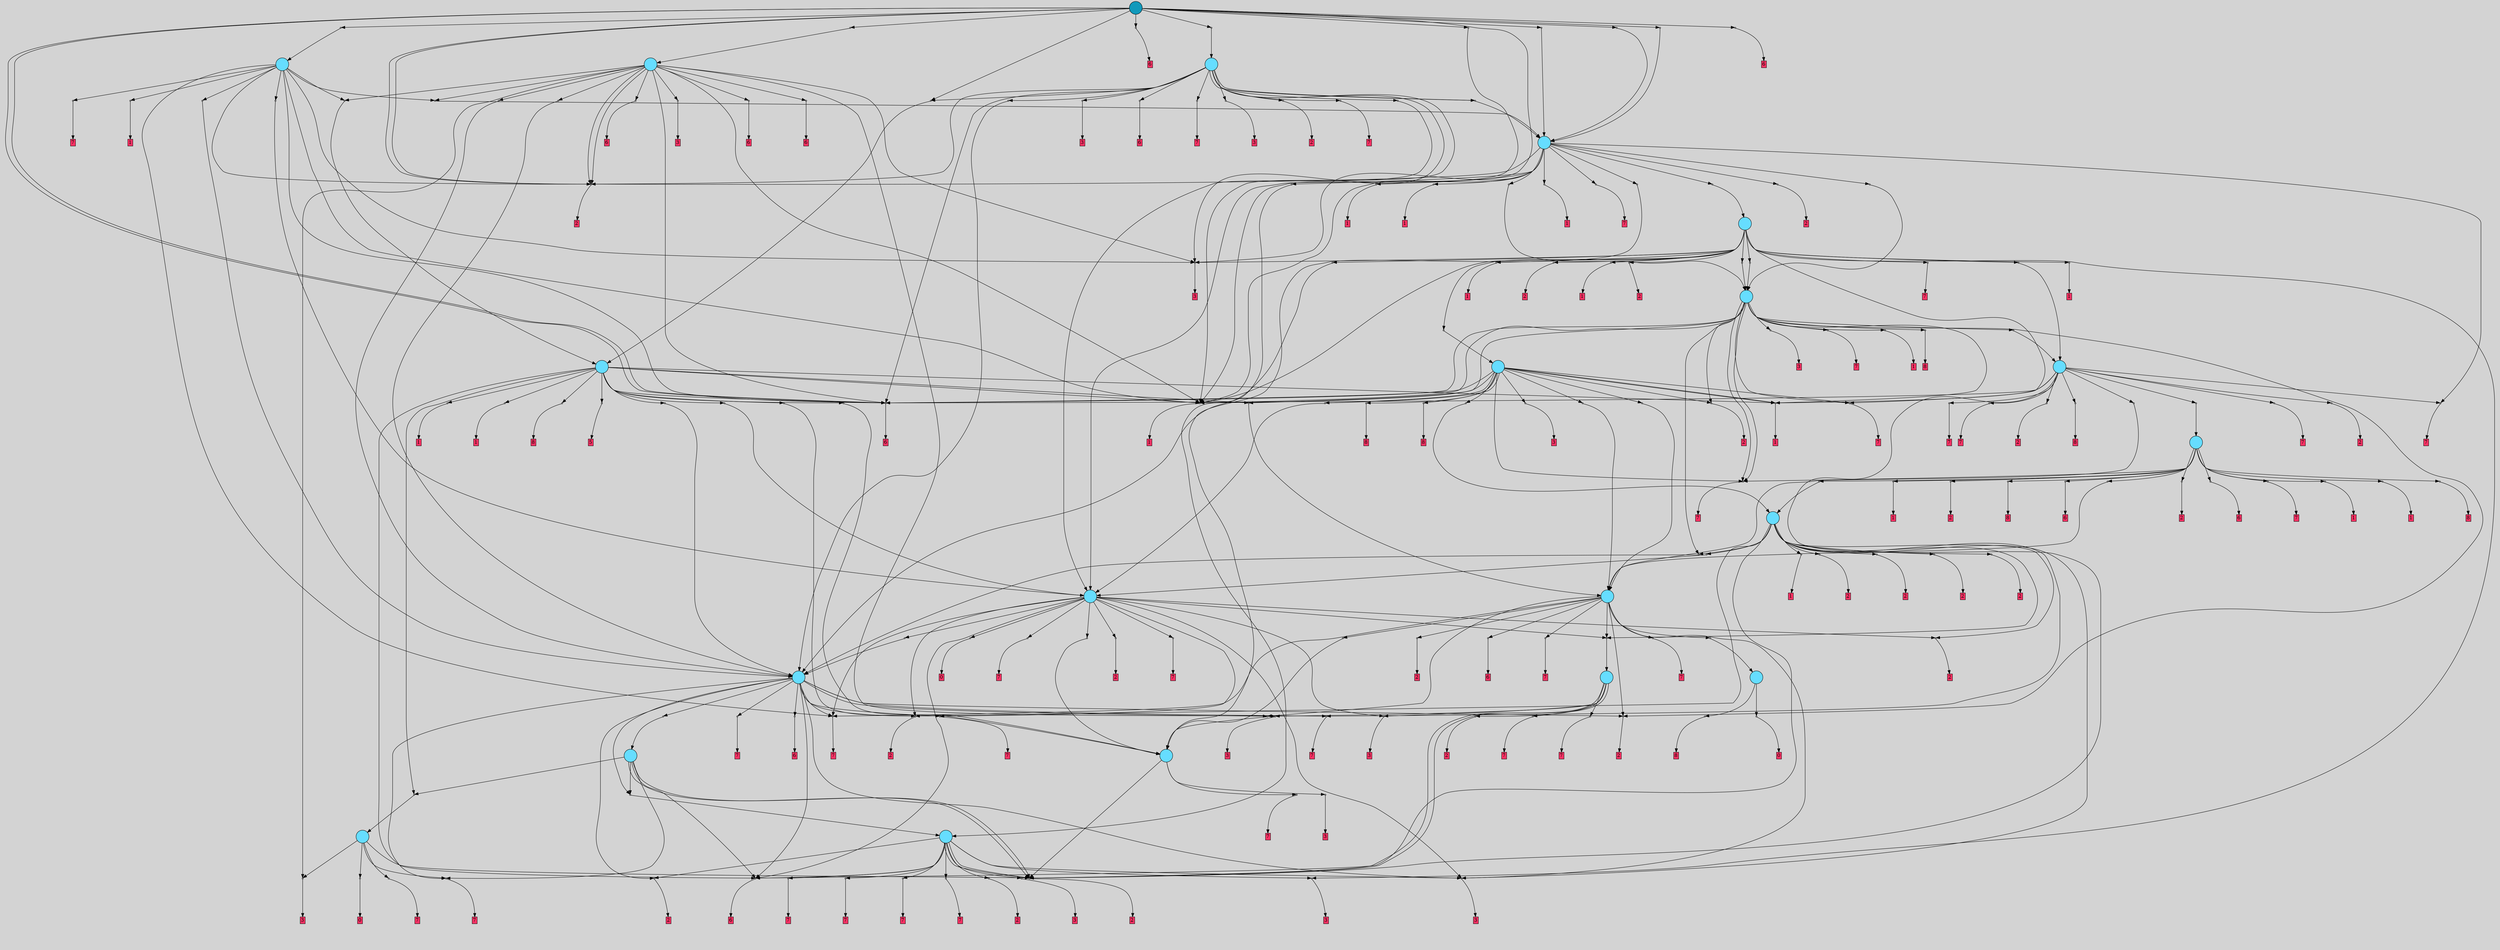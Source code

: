 // File exported with GEGELATI v1.3.1
// On the 2024-07-06 16:47:45
// With the MARL::MarlTPGGraphDotExporter
digraph{
	graph[pad = "0.212, 0.055" bgcolor = lightgray]
	node[shape=circle style = filled label = ""]
		T8 [fillcolor="#66ddff"]
		T16 [fillcolor="#66ddff"]
		T33 [fillcolor="#66ddff"]
		T51 [fillcolor="#66ddff"]
		T63 [fillcolor="#66ddff"]
		T69 [fillcolor="#66ddff"]
		T106 [fillcolor="#66ddff"]
		T145 [fillcolor="#66ddff"]
		T149 [fillcolor="#66ddff"]
		T214 [fillcolor="#66ddff"]
		T372 [fillcolor="#66ddff"]
		T383 [fillcolor="#66ddff"]
		T396 [fillcolor="#66ddff"]
		T415 [fillcolor="#66ddff"]
		T483 [fillcolor="#66ddff"]
		T492 [fillcolor="#66ddff"]
		T564 [fillcolor="#66ddff"]
		T621 [fillcolor="#66ddff"]
		T631 [fillcolor="#66ddff"]
		T661 [fillcolor="#66ddff"]
		T783 [fillcolor="#1199bb"]
		P30518 [fillcolor="#cccccc" shape=point] //
		I30518 [shape=box style=invis label="7|4&2|0#3|7&#92;n"]
		P30518 -> I30518[style=invis]
		A20716 [fillcolor="#ff3366" shape=box margin=0.03 width=0 height=0 label="8"]
		T8 -> P30518 -> A20716
		P30519 [fillcolor="#cccccc" shape=point] //
		I30519 [shape=box style=invis label="4|7&4|5#3|7&#92;n6|0&4|6#2|6&#92;n2|1&3|2#2|3&#92;n4|6&3|5#4|6&#92;n1|3&4|3#1|5&#92;n1|0&1|6#4|0&#92;n0|6&3|6#3|2&#92;n6|3&4|6#4|5&#92;n"]
		P30519 -> I30519[style=invis]
		A20717 [fillcolor="#ff3366" shape=box margin=0.03 width=0 height=0 label="0"]
		T8 -> P30519 -> A20717
		P30520 [fillcolor="#cccccc" shape=point] //
		I30520 [shape=box style=invis label="7|5&1|1#4|7&#92;n1|3&0|0#4|5&#92;n0|6&4|5#4|4&#92;n7|5&2|0#4|0&#92;n2|1&0|2#3|7&#92;n2|0&2|1#4|7&#92;n"]
		P30520 -> I30520[style=invis]
		A20718 [fillcolor="#ff3366" shape=box margin=0.03 width=0 height=0 label="2"]
		T16 -> P30520 -> A20718
		P30521 [fillcolor="#cccccc" shape=point] //
		I30521 [shape=box style=invis label="3|6&3|2#0|4&#92;n8|5&1|1#2|4&#92;n5|0&0|7#1|1&#92;n3|1&4|2#3|4&#92;n3|2&2|3#0|6&#92;n8|1&3|5#1|4&#92;n"]
		P30521 -> I30521[style=invis]
		A20719 [fillcolor="#ff3366" shape=box margin=0.03 width=0 height=0 label="3"]
		T16 -> P30521 -> A20719
		P30522 [fillcolor="#cccccc" shape=point] //
		I30522 [shape=box style=invis label="7|7&4|1#3|5&#92;n7|4&3|3#2|0&#92;n4|2&3|4#1|1&#92;n4|2&0|3#0|1&#92;n2|7&3|7#0|4&#92;n0|5&0|3#2|2&#92;n0|2&0|1#0|7&#92;n4|5&3|5#1|0&#92;n5|7&3|4#2|2&#92;n"]
		P30522 -> I30522[style=invis]
		A20720 [fillcolor="#ff3366" shape=box margin=0.03 width=0 height=0 label="7"]
		T16 -> P30522 -> A20720
		T33 -> P30520
		P30523 [fillcolor="#cccccc" shape=point] //
		I30523 [shape=box style=invis label="8|5&1|1#2|4&#92;n5|6&3|2#0|3&#92;n3|2&2|3#0|6&#92;n5|2&0|7#1|1&#92;n0|0&2|5#1|3&#92;n3|1&4|2#3|4&#92;n2|6&3|7#3|5&#92;n"]
		P30523 -> I30523[style=invis]
		A20721 [fillcolor="#ff3366" shape=box margin=0.03 width=0 height=0 label="3"]
		T33 -> P30523 -> A20721
		P30524 [fillcolor="#cccccc" shape=point] //
		I30524 [shape=box style=invis label="7|7&4|1#3|5&#92;n0|2&0|1#0|7&#92;n4|2&3|4#1|1&#92;n3|2&0|3#0|1&#92;n2|7&3|7#0|4&#92;n0|5&0|3#2|2&#92;n7|4&3|3#2|0&#92;n3|3&0|3#4|6&#92;n4|5&3|5#1|0&#92;n5|7&3|4#2|2&#92;n"]
		P30524 -> I30524[style=invis]
		A20722 [fillcolor="#ff3366" shape=box margin=0.03 width=0 height=0 label="7"]
		T33 -> P30524 -> A20722
		P30525 [fillcolor="#cccccc" shape=point] //
		I30525 [shape=box style=invis label="7|5&1|1#4|7&#92;n2|1&0|2#3|7&#92;n7|5&2|0#4|0&#92;n0|6&3|5#4|4&#92;n2|0&2|1#4|7&#92;n"]
		P30525 -> I30525[style=invis]
		A20723 [fillcolor="#ff3366" shape=box margin=0.03 width=0 height=0 label="7"]
		T33 -> P30525 -> A20723
		P30526 [fillcolor="#cccccc" shape=point] //
		I30526 [shape=box style=invis label="2|6&2|0#2|6&#92;n5|2&2|7#0|2&#92;n2|1&4|3#4|7&#92;n0|1&3|5#4|7&#92;n4|3&3|4#3|7&#92;n"]
		P30526 -> I30526[style=invis]
		A20724 [fillcolor="#ff3366" shape=box margin=0.03 width=0 height=0 label="0"]
		T33 -> P30526 -> A20724
		T51 -> P30520
		P30527 [fillcolor="#cccccc" shape=point] //
		I30527 [shape=box style=invis label="2|6&3|7#3|5&#92;n3|2&4|2#3|4&#92;n5|2&0|4#0|1&#92;n3|2&2|3#0|6&#92;n8|1&3|5#1|7&#92;n5|0&0|7#1|1&#92;n"]
		P30527 -> I30527[style=invis]
		A20725 [fillcolor="#ff3366" shape=box margin=0.03 width=0 height=0 label="3"]
		T51 -> P30527 -> A20725
		P30528 [fillcolor="#cccccc" shape=point] //
		I30528 [shape=box style=invis label="3|3&0|3#2|3&#92;n0|6&2|4#1|6&#92;n8|3&3|1#3|7&#92;n5|4&2|7#4|1&#92;n2|6&2|0#1|2&#92;n5|1&1|4#1|1&#92;n5|2&4|2#0|4&#92;n"]
		P30528 -> I30528[style=invis]
		A20726 [fillcolor="#ff3366" shape=box margin=0.03 width=0 height=0 label="2"]
		T51 -> P30528 -> A20726
		P30529 [fillcolor="#cccccc" shape=point] //
		I30529 [shape=box style=invis label="7|1&4|6#2|4&#92;n6|0&3|4#0|2&#92;n5|3&1|2#0|2&#92;n2|3&3|3#1|2&#92;n"]
		P30529 -> I30529[style=invis]
		A20727 [fillcolor="#ff3366" shape=box margin=0.03 width=0 height=0 label="7"]
		T51 -> P30529 -> A20727
		P30530 [fillcolor="#cccccc" shape=point] //
		I30530 [shape=box style=invis label="0|5&0|3#2|2&#92;n3|3&0|3#0|1&#92;n7|4&3|3#2|0&#92;n0|0&0|5#2|5&#92;n0|2&0|1#0|7&#92;n6|7&0|7#0|4&#92;n5|7&3|4#2|2&#92;n1|7&1|7#3|5&#92;n4|4&3|5#1|0&#92;n"]
		P30530 -> I30530[style=invis]
		A20728 [fillcolor="#ff3366" shape=box margin=0.03 width=0 height=0 label="7"]
		T51 -> P30530 -> A20728
		P30531 [fillcolor="#cccccc" shape=point] //
		I30531 [shape=box style=invis label="3|2&2|3#0|6&#92;n7|5&0|2#0|4&#92;n8|5&1|1#2|4&#92;n3|1&4|2#3|4&#92;n5|0&0|0#1|1&#92;n2|6&3|7#3|5&#92;n"]
		P30531 -> I30531[style=invis]
		A20729 [fillcolor="#ff3366" shape=box margin=0.03 width=0 height=0 label="3"]
		T51 -> P30531 -> A20729
		T51 -> P30520
		T63 -> P30520
		P30532 [fillcolor="#cccccc" shape=point] //
		I30532 [shape=box style=invis label="1|3&4|0#2|6&#92;n5|5&3|5#0|2&#92;n7|0&1|1#4|7&#92;n1|3&0|0#4|5&#92;n3|7&4|1#0|0&#92;n2|2&0|1#4|4&#92;n"]
		P30532 -> I30532[style=invis]
		A20730 [fillcolor="#ff3366" shape=box margin=0.03 width=0 height=0 label="2"]
		T63 -> P30532 -> A20730
		P30533 [fillcolor="#cccccc" shape=point] //
		I30533 [shape=box style=invis label="8|5&1|1#2|4&#92;n5|0&0|7#1|1&#92;n3|6&3|2#0|3&#92;n5|7&3|4#4|5&#92;n3|1&4|2#3|4&#92;n3|2&2|3#0|6&#92;n8|1&3|4#1|4&#92;n"]
		P30533 -> I30533[style=invis]
		A20731 [fillcolor="#ff3366" shape=box margin=0.03 width=0 height=0 label="3"]
		T63 -> P30533 -> A20731
		T63 -> P30520
		P30534 [fillcolor="#cccccc" shape=point] //
		I30534 [shape=box style=invis label="8|1&3|5#1|4&#92;n3|6&3|2#0|3&#92;n5|0&0|7#1|1&#92;n3|1&4|2#3|4&#92;n3|2&2|3#0|6&#92;n2|6&3|7#3|5&#92;n8|5&0|1#2|4&#92;n"]
		P30534 -> I30534[style=invis]
		A20732 [fillcolor="#ff3366" shape=box margin=0.03 width=0 height=0 label="3"]
		T63 -> P30534 -> A20732
		P30535 [fillcolor="#cccccc" shape=point] //
		I30535 [shape=box style=invis label="8|0&0|4#1|1&#92;n4|0&2|1#4|6&#92;n6|7&4|5#0|6&#92;n5|2&3|7#4|3&#92;n0|3&3|2#2|7&#92;n8|5&2|0#4|5&#92;n"]
		P30535 -> I30535[style=invis]
		A20733 [fillcolor="#ff3366" shape=box margin=0.03 width=0 height=0 label="3"]
		T63 -> P30535 -> A20733
		P30536 [fillcolor="#cccccc" shape=point] //
		I30536 [shape=box style=invis label="7|5&1|1#4|7&#92;n2|1&0|2#3|7&#92;n2|0&2|1#4|5&#92;n7|5&2|0#4|0&#92;n0|5&2|6#2|6&#92;n"]
		P30536 -> I30536[style=invis]
		A20734 [fillcolor="#ff3366" shape=box margin=0.03 width=0 height=0 label="7"]
		T63 -> P30536 -> A20734
		P30537 [fillcolor="#cccccc" shape=point] //
		I30537 [shape=box style=invis label="0|5&0|3#2|2&#92;n7|4&3|3#2|0&#92;n3|3&0|3#0|1&#92;n0|0&0|5#2|5&#92;n8|2&0|1#0|7&#92;n6|7&0|7#0|4&#92;n5|7&3|4#2|2&#92;n1|7&1|7#3|5&#92;n4|4&3|5#1|0&#92;n"]
		P30537 -> I30537[style=invis]
		A20735 [fillcolor="#ff3366" shape=box margin=0.03 width=0 height=0 label="7"]
		T63 -> P30537 -> A20735
		P30538 [fillcolor="#cccccc" shape=point] //
		I30538 [shape=box style=invis label="7|1&0|6#2|5&#92;n2|0&0|1#3|3&#92;n5|7&1|5#0|7&#92;n4|7&4|2#4|1&#92;n"]
		P30538 -> I30538[style=invis]
		A20736 [fillcolor="#ff3366" shape=box margin=0.03 width=0 height=0 label="6"]
		T63 -> P30538 -> A20736
		P30539 [fillcolor="#cccccc" shape=point] //
		I30539 [shape=box style=invis label="1|3&4|0#2|6&#92;n5|5&3|5#0|2&#92;n1|3&0|0#4|5&#92;n7|0&1|1#4|7&#92;n7|5&2|0#4|7&#92;n2|2&0|1#4|4&#92;n"]
		P30539 -> I30539[style=invis]
		A20737 [fillcolor="#ff3366" shape=box margin=0.03 width=0 height=0 label="2"]
		T63 -> P30539 -> A20737
		P30540 [fillcolor="#cccccc" shape=point] //
		I30540 [shape=box style=invis label="1|7&2|6#3|4&#92;n5|0&0|5#0|7&#92;n0|3&3|5#4|4&#92;n0|2&1|0#0|4&#92;n6|5&1|5#3|0&#92;n7|5&2|0#4|6&#92;n"]
		P30540 -> I30540[style=invis]
		A20738 [fillcolor="#ff3366" shape=box margin=0.03 width=0 height=0 label="7"]
		T63 -> P30540 -> A20738
		P30541 [fillcolor="#cccccc" shape=point] //
		I30541 [shape=box style=invis label="7|4&3|4#2|0&#92;n5|5&0|3#2|2&#92;n3|7&0|3#0|1&#92;n4|5&3|5#1|0&#92;n0|2&0|1#0|7&#92;n4|3&2|3#4|6&#92;n3|0&4|1#2|1&#92;n"]
		P30541 -> I30541[style=invis]
		A20739 [fillcolor="#ff3366" shape=box margin=0.03 width=0 height=0 label="7"]
		T63 -> P30541 -> A20739
		T69 -> P30520
		P30542 [fillcolor="#cccccc" shape=point] //
		I30542 [shape=box style=invis label="4|2&4|2#0|1&#92;n7|0&1|5#1|4&#92;n6|7&3|2#1|1&#92;n5|6&3|2#0|3&#92;n3|2&0|3#0|6&#92;n"]
		P30542 -> I30542[style=invis]
		T69 -> P30542 -> T63
		T69 -> P30525
		T69 -> P30520
		T69 -> P30538
		P30543 [fillcolor="#cccccc" shape=point] //
		I30543 [shape=box style=invis label="8|1&3|5#2|4&#92;n3|6&3|2#0|3&#92;n8|0&0|1#2|4&#92;n3|2&3|3#0|6&#92;n5|7&4|6#3|5&#92;n5|0&0|7#1|1&#92;n7|3&3|3#2|5&#92;n3|1&4|2#3|6&#92;n2|6&3|5#3|5&#92;n4|6&4|3#4|3&#92;n"]
		P30543 -> I30543[style=invis]
		T69 -> P30543 -> T33
		P30544 [fillcolor="#cccccc" shape=point] //
		I30544 [shape=box style=invis label="0|2&0|1#1|7&#92;n1|0&0|4#0|2&#92;n3|2&0|5#0|1&#92;n0|5&0|3#0|2&#92;n7|7&4|1#3|5&#92;n3|3&0|3#4|6&#92;n4|2&1|4#1|1&#92;n4|5&3|5#1|0&#92;n5|7&3|4#2|2&#92;n"]
		P30544 -> I30544[style=invis]
		T106 -> P30544 -> T16
		P30545 [fillcolor="#cccccc" shape=point] //
		I30545 [shape=box style=invis label="7|5&2|0#2|7&#92;n0|5&2|6#0|6&#92;n4|3&3|5#2|6&#92;n5|5&3|5#0|7&#92;n0|6&1|0#0|3&#92;n7|2&0|4#0|4&#92;n5|6&0|2#1|5&#92;n2|5&4|4#0|0&#92;n"]
		P30545 -> I30545[style=invis]
		A20740 [fillcolor="#ff3366" shape=box margin=0.03 width=0 height=0 label="2"]
		T106 -> P30545 -> A20740
		P30546 [fillcolor="#cccccc" shape=point] //
		I30546 [shape=box style=invis label="2|1&0|2#3|7&#92;n4|4&3|5#0|5&#92;n7|6&0|3#1|2&#92;n1|3&1|5#3|7&#92;n3|3&2|5#0|5&#92;n0|1&1|0#3|0&#92;n6|0&4|1#0|6&#92;n5|1&3|2#0|1&#92;n1|3&0|0#4|5&#92;n"]
		P30546 -> I30546[style=invis]
		A20741 [fillcolor="#ff3366" shape=box margin=0.03 width=0 height=0 label="2"]
		T106 -> P30546 -> A20741
		P30547 [fillcolor="#cccccc" shape=point] //
		I30547 [shape=box style=invis label="5|5&1|2#1|7&#92;n3|5&3|2#0|7&#92;n8|1&1|5#1|4&#92;n1|3&2|2#0|1&#92;n3|1&4|2#3|3&#92;n2|0&0|3#1|1&#92;n"]
		P30547 -> I30547[style=invis]
		T106 -> P30547 -> T69
		T106 -> P30535
		P30548 [fillcolor="#cccccc" shape=point] //
		I30548 [shape=box style=invis label="0|5&0|3#2|2&#92;n7|4&3|3#2|0&#92;n3|3&0|3#0|1&#92;n6|7&0|7#0|4&#92;n8|5&0|1#0|7&#92;n1|7&2|4#1|7&#92;n5|7&3|5#2|2&#92;n0|0&0|5#2|5&#92;n"]
		P30548 -> I30548[style=invis]
		A20742 [fillcolor="#ff3366" shape=box margin=0.03 width=0 height=0 label="7"]
		T106 -> P30548 -> A20742
		T106 -> P30538
		T106 -> P30539
		P30549 [fillcolor="#cccccc" shape=point] //
		I30549 [shape=box style=invis label="2|1&0|2#3|7&#92;n5|1&1|7#0|4&#92;n0|0&2|0#2|7&#92;n7|5&3|1#3|7&#92;n7|0&2|0#4|0&#92;n0|5&0|7#0|7&#92;n"]
		P30549 -> I30549[style=invis]
		A20743 [fillcolor="#ff3366" shape=box margin=0.03 width=0 height=0 label="7"]
		T106 -> P30549 -> A20743
		P30550 [fillcolor="#cccccc" shape=point] //
		I30550 [shape=box style=invis label="6|7&0|7#0|4&#92;n3|3&4|3#0|1&#92;n0|0&0|5#2|5&#92;n0|5&0|3#2|2&#92;n0|7&1|7#3|5&#92;n4|4&3|5#1|0&#92;n5|7&3|4#2|4&#92;n8|1&2|1#0|7&#92;n"]
		P30550 -> I30550[style=invis]
		A20744 [fillcolor="#ff3366" shape=box margin=0.03 width=0 height=0 label="7"]
		T106 -> P30550 -> A20744
		P30551 [fillcolor="#cccccc" shape=point] //
		I30551 [shape=box style=invis label="7|5&1|1#4|0&#92;n2|0&2|1#4|5&#92;n2|1&0|2#3|7&#92;n7|5&2|0#4|0&#92;n"]
		P30551 -> I30551[style=invis]
		A20745 [fillcolor="#ff3366" shape=box margin=0.03 width=0 height=0 label="7"]
		T106 -> P30551 -> A20745
		P30552 [fillcolor="#cccccc" shape=point] //
		I30552 [shape=box style=invis label="1|4&2|6#0|7&#92;n3|0&1|0#2|6&#92;n2|5&4|5#4|2&#92;n5|3&4|3#4|4&#92;n8|2&2|0#2|6&#92;n"]
		P30552 -> I30552[style=invis]
		A20746 [fillcolor="#ff3366" shape=box margin=0.03 width=0 height=0 label="6"]
		T106 -> P30552 -> A20746
		T106 -> P30542
		T106 -> P30525
		P30553 [fillcolor="#cccccc" shape=point] //
		I30553 [shape=box style=invis label="0|2&0|1#0|7&#92;n1|3&0|3#4|6&#92;n0|5&0|3#1|2&#92;n3|2&0|5#0|1&#92;n5|0&3|7#0|4&#92;n4|2&1|4#1|1&#92;n1|0&0|4#0|2&#92;n5|7&3|3#2|2&#92;n"]
		P30553 -> I30553[style=invis]
		T145 -> P30553 -> T16
		P30554 [fillcolor="#cccccc" shape=point] //
		I30554 [shape=box style=invis label="2|4&0|2#3|7&#92;n0|1&1|0#3|0&#92;n7|6&0|3#1|2&#92;n5|1&3|2#0|1&#92;n3|3&2|5#0|5&#92;n4|4&3|5#0|6&#92;n6|0&4|1#0|6&#92;n1|3&2|0#4|5&#92;n7|0&4|5#4|6&#92;n"]
		P30554 -> I30554[style=invis]
		A20747 [fillcolor="#ff3366" shape=box margin=0.03 width=0 height=0 label="0"]
		T145 -> P30554 -> A20747
		T145 -> P30535
		T145 -> P30548
		P30555 [fillcolor="#cccccc" shape=point] //
		I30555 [shape=box style=invis label="8|1&3|7#3|2&#92;n0|4&0|2#0|2&#92;n8|7&2|4#1|1&#92;n0|0&0|4#1|4&#92;n8|5&4|5#4|3&#92;n8|2&1|5#3|6&#92;n8|7&4|1#3|5&#92;n5|6&1|5#1|0&#92;n"]
		P30555 -> I30555[style=invis]
		A20748 [fillcolor="#ff3366" shape=box margin=0.03 width=0 height=0 label="7"]
		T145 -> P30555 -> A20748
		P30556 [fillcolor="#cccccc" shape=point] //
		I30556 [shape=box style=invis label="3|6&3|4#1|7&#92;n2|0&2|1#2|7&#92;n1|4&1|5#3|7&#92;n8|7&1|0#3|0&#92;n"]
		P30556 -> I30556[style=invis]
		T145 -> P30556 -> T106
		T145 -> P30551
		P30557 [fillcolor="#cccccc" shape=point] //
		I30557 [shape=box style=invis label="5|5&1|2#1|7&#92;n3|5&3|2#0|3&#92;n8|1&1|5#1|4&#92;n3|1&4|2#3|3&#92;n1|3&2|2#0|1&#92;n2|0&0|3#1|1&#92;n"]
		P30557 -> I30557[style=invis]
		T145 -> P30557 -> T51
		P30558 [fillcolor="#cccccc" shape=point] //
		I30558 [shape=box style=invis label="2|3&0|2#3|7&#92;n5|0&2|1#4|7&#92;n6|4&1|6#2|0&#92;n7|5&2|0#4|0&#92;n6|6&3|2#1|3&#92;n0|6&1|4#4|3&#92;n"]
		P30558 -> I30558[style=invis]
		A20749 [fillcolor="#ff3366" shape=box margin=0.03 width=0 height=0 label="2"]
		T145 -> P30558 -> A20749
		P30559 [fillcolor="#cccccc" shape=point] //
		I30559 [shape=box style=invis label="5|0&0|3#1|3&#92;n4|5&3|4#4|1&#92;n0|3&0|3#2|2&#92;n6|2&4|6#4|4&#92;n1|7&4|6#3|5&#92;n8|3&4|3#2|7&#92;n"]
		P30559 -> I30559[style=invis]
		A20750 [fillcolor="#ff3366" shape=box margin=0.03 width=0 height=0 label="7"]
		T145 -> P30559 -> A20750
		T145 -> P30545
		T145 -> P30538
		P30560 [fillcolor="#cccccc" shape=point] //
		I30560 [shape=box style=invis label="2|1&0|2#3|7&#92;n4|4&3|5#0|5&#92;n3|3&2|5#0|2&#92;n7|6&0|3#1|2&#92;n5|1&3|2#0|1&#92;n0|1&1|0#3|3&#92;n"]
		P30560 -> I30560[style=invis]
		A20751 [fillcolor="#ff3366" shape=box margin=0.03 width=0 height=0 label="2"]
		T145 -> P30560 -> A20751
		T145 -> P30527
		P30561 [fillcolor="#cccccc" shape=point] //
		I30561 [shape=box style=invis label="0|2&0|1#0|7&#92;n5|7&3|4#2|2&#92;n3|2&0|5#0|1&#92;n0|5&0|3#0|2&#92;n7|7&4|1#3|5&#92;n3|3&0|3#4|6&#92;n4|5&3|5#1|0&#92;n6|5&1|2#4|6&#92;n1|0&0|4#0|2&#92;n"]
		P30561 -> I30561[style=invis]
		T149 -> P30561 -> T16
		T149 -> P30557
		T149 -> P30535
		T149 -> P30548
		P30562 [fillcolor="#cccccc" shape=point] //
		I30562 [shape=box style=invis label="2|2&0|1#0|1&#92;n7|1&0|6#1|5&#92;n3|2&4|4#3|2&#92;n2|0&0|1#3|1&#92;n"]
		P30562 -> I30562[style=invis]
		A20752 [fillcolor="#ff3366" shape=box margin=0.03 width=0 height=0 label="6"]
		T149 -> P30562 -> A20752
		P30563 [fillcolor="#cccccc" shape=point] //
		I30563 [shape=box style=invis label="8|0&2|0#0|5&#92;n1|4&2|0#3|5&#92;n2|1&0|4#3|7&#92;n4|1&0|2#2|5&#92;n5|5&2|0#4|0&#92;n0|1&0|4#4|1&#92;n0|0&2|7#4|1&#92;n"]
		P30563 -> I30563[style=invis]
		A20753 [fillcolor="#ff3366" shape=box margin=0.03 width=0 height=0 label="7"]
		T149 -> P30563 -> A20753
		P30564 [fillcolor="#cccccc" shape=point] //
		I30564 [shape=box style=invis label="3|4&2|4#2|5&#92;n3|0&3|1#2|6&#92;n2|4&3|2#0|5&#92;n2|6&4|4#2|7&#92;n1|3&4|4#2|5&#92;n"]
		P30564 -> I30564[style=invis]
		A20754 [fillcolor="#ff3366" shape=box margin=0.03 width=0 height=0 label="7"]
		T149 -> P30564 -> A20754
		T149 -> P30546
		P30565 [fillcolor="#cccccc" shape=point] //
		I30565 [shape=box style=invis label="4|5&3|5#1|0&#92;n5|5&0|3#2|2&#92;n4|3&3|3#4|6&#92;n4|1&0|2#1|0&#92;n7|4&3|4#2|0&#92;n0|2&0|1#0|7&#92;n3|7&0|3#0|1&#92;n3|0&1|1#2|1&#92;n"]
		P30565 -> I30565[style=invis]
		T149 -> P30565 -> T8
		T149 -> P30544
		P30566 [fillcolor="#cccccc" shape=point] //
		I30566 [shape=box style=invis label="1|1&1|5#4|4&#92;n4|1&3|7#0|2&#92;n5|0&2|3#1|4&#92;n1|1&1|7#0|0&#92;n"]
		P30566 -> I30566[style=invis]
		A20755 [fillcolor="#ff3366" shape=box margin=0.03 width=0 height=0 label="2"]
		T149 -> P30566 -> A20755
		P30567 [fillcolor="#cccccc" shape=point] //
		I30567 [shape=box style=invis label="2|0&2|1#4|7&#92;n3|6&3|4#1|7&#92;n1|4&1|5#3|7&#92;n"]
		P30567 -> I30567[style=invis]
		T214 -> P30567 -> T106
		P30568 [fillcolor="#cccccc" shape=point] //
		I30568 [shape=box style=invis label="6|5&2|0#3|5&#92;n8|0&2|3#1|4&#92;n"]
		P30568 -> I30568[style=invis]
		A20756 [fillcolor="#ff3366" shape=box margin=0.03 width=0 height=0 label="1"]
		T214 -> P30568 -> A20756
		T214 -> P30557
		P30569 [fillcolor="#cccccc" shape=point] //
		I30569 [shape=box style=invis label="5|6&4|6#4|2&#92;n2|1&3|5#0|1&#92;n6|4&1|6#2|0&#92;n6|2&0|3#2|2&#92;n5|6&0|6#3|5&#92;n6|6&3|2#3|3&#92;n7|0&1|2#0|6&#92;n5|4&2|5#2|7&#92;n0|1&1|6#4|3&#92;n6|1&0|3#0|0&#92;n"]
		P30569 -> I30569[style=invis]
		A20757 [fillcolor="#ff3366" shape=box margin=0.03 width=0 height=0 label="2"]
		T214 -> P30569 -> A20757
		T214 -> P30545
		T214 -> P30538
		P30570 [fillcolor="#cccccc" shape=point] //
		I30570 [shape=box style=invis label="6|4&4|1#4|6&#92;n0|2&2|2#3|5&#92;n3|5&4|2#3|4&#92;n6|4&3|0#2|1&#92;n3|1&4|2#2|1&#92;n3|2&2|3#0|5&#92;n1|3&0|2#2|5&#92;n5|2&0|4#0|1&#92;n0|0&2|7#3|0&#92;n5|3&0|7#1|1&#92;n"]
		P30570 -> I30570[style=invis]
		T214 -> P30570 -> T145
		P30571 [fillcolor="#cccccc" shape=point] //
		I30571 [shape=box style=invis label="1|0&4|3#3|5&#92;n5|1&3|2#0|1&#92;n5|7&4|5#2|1&#92;n3|0&2|1#0|2&#92;n0|1&1|0#3|3&#92;n2|1&2|2#3|7&#92;n3|3&2|5#4|2&#92;n"]
		P30571 -> I30571[style=invis]
		A20758 [fillcolor="#ff3366" shape=box margin=0.03 width=0 height=0 label="2"]
		T214 -> P30571 -> A20758
		P30572 [fillcolor="#cccccc" shape=point] //
		I30572 [shape=box style=invis label="7|5&1|1#4|7&#92;n3|3&1|5#2|2&#92;n2|1&0|2#3|6&#92;n4|2&3|2#0|5&#92;n1|3&1|2#4|5&#92;n8|1&2|2#0|5&#92;n5|0&4|5#4|4&#92;n"]
		P30572 -> I30572[style=invis]
		A20759 [fillcolor="#ff3366" shape=box margin=0.03 width=0 height=0 label="2"]
		T214 -> P30572 -> A20759
		T214 -> P30550
		P30573 [fillcolor="#cccccc" shape=point] //
		I30573 [shape=box style=invis label="2|1&0|3#0|0&#92;n2|3&0|2#3|7&#92;n6|4&1|6#2|0&#92;n8|1&0|2#2|4&#92;n6|6&3|2#1|3&#92;n5|5&2|5#4|7&#92;n0|0&1|4#4|3&#92;n"]
		P30573 -> I30573[style=invis]
		A20760 [fillcolor="#ff3366" shape=box margin=0.03 width=0 height=0 label="2"]
		T214 -> P30573 -> A20760
		T214 -> P30535
		T214 -> P30560
		P30574 [fillcolor="#cccccc" shape=point] //
		I30574 [shape=box style=invis label="6|0&0|1#0|0&#92;n7|2&0|5#0|4&#92;n8|0&0|5#2|2&#92;n3|5&2|6#2|6&#92;n5|1&0|2#1|5&#92;n7|5&2|0#2|2&#92;n0|6&1|0#0|3&#92;n5|6&3|0#0|7&#92;n"]
		P30574 -> I30574[style=invis]
		A20761 [fillcolor="#ff3366" shape=box margin=0.03 width=0 height=0 label="2"]
		T372 -> P30574 -> A20761
		P30575 [fillcolor="#cccccc" shape=point] //
		I30575 [shape=box style=invis label="0|0&2|1#3|3&#92;n5|3&1|5#0|7&#92;n"]
		P30575 -> I30575[style=invis]
		A20762 [fillcolor="#ff3366" shape=box margin=0.03 width=0 height=0 label="6"]
		T372 -> P30575 -> A20762
		P30576 [fillcolor="#cccccc" shape=point] //
		I30576 [shape=box style=invis label="6|3&4|5#4|7&#92;n7|0&4|3#4|7&#92;n0|3&1|6#2|7&#92;n4|4&3|7#4|1&#92;n"]
		P30576 -> I30576[style=invis]
		T372 -> P30576 -> T149
		P30577 [fillcolor="#cccccc" shape=point] //
		I30577 [shape=box style=invis label="8|2&0|0#4|6&#92;n5|0&1|1#1|4&#92;n7|5&2|0#2|0&#92;n0|1&1|6#2|5&#92;n7|6&1|1#1|7&#92;n"]
		P30577 -> I30577[style=invis]
		A20763 [fillcolor="#ff3366" shape=box margin=0.03 width=0 height=0 label="7"]
		T372 -> P30577 -> A20763
		P30578 [fillcolor="#cccccc" shape=point] //
		I30578 [shape=box style=invis label="6|6&0|0#2|1&#92;n2|0&2|6#3|4&#92;n"]
		P30578 -> I30578[style=invis]
		A20764 [fillcolor="#ff3366" shape=box margin=0.03 width=0 height=0 label="1"]
		T372 -> P30578 -> A20764
		P30579 [fillcolor="#cccccc" shape=point] //
		I30579 [shape=box style=invis label="7|1&0|6#2|7&#92;n0|6&0|7#0|6&#92;n4|0&3|2#2|5&#92;n1|7&2|5#0|7&#92;n"]
		P30579 -> I30579[style=invis]
		T372 -> P30579 -> T214
		P30580 [fillcolor="#cccccc" shape=point] //
		I30580 [shape=box style=invis label="0|0&1|3#1|4&#92;n5|6&3|6#2|4&#92;n0|4&2|0#0|0&#92;n4|6&4|6#3|0&#92;n"]
		P30580 -> I30580[style=invis]
		A20765 [fillcolor="#ff3366" shape=box margin=0.03 width=0 height=0 label="1"]
		T372 -> P30580 -> A20765
		P30581 [fillcolor="#cccccc" shape=point] //
		I30581 [shape=box style=invis label="3|3&2|5#4|2&#92;n0|1&1|0#3|3&#92;n3|0&2|1#0|2&#92;n2|1&4|2#3|3&#92;n5|1&3|2#0|1&#92;n"]
		P30581 -> I30581[style=invis]
		A20766 [fillcolor="#ff3366" shape=box margin=0.03 width=0 height=0 label="8"]
		T372 -> P30581 -> A20766
		P30582 [fillcolor="#cccccc" shape=point] //
		I30582 [shape=box style=invis label="5|6&0|5#2|4&#92;n0|0&3|6#2|5&#92;n6|4&0|5#2|7&#92;n7|4&4|6#1|3&#92;n"]
		P30582 -> I30582[style=invis]
		A20767 [fillcolor="#ff3366" shape=box margin=0.03 width=0 height=0 label="7"]
		T372 -> P30582 -> A20767
		P30583 [fillcolor="#cccccc" shape=point] //
		I30583 [shape=box style=invis label="6|0&2|4#1|2&#92;n"]
		P30583 -> I30583[style=invis]
		A20768 [fillcolor="#ff3366" shape=box margin=0.03 width=0 height=0 label="1"]
		T372 -> P30583 -> A20768
		P30584 [fillcolor="#cccccc" shape=point] //
		I30584 [shape=box style=invis label="3|7&4|0#3|6&#92;n2|5&3|7#0|2&#92;n7|0&1|1#4|7&#92;n4|2&2|3#3|5&#92;n1|5&0|4#0|1&#92;n1|3&0|0#4|5&#92;n5|3&0|0#2|6&#92;n"]
		P30584 -> I30584[style=invis]
		A20769 [fillcolor="#ff3366" shape=box margin=0.03 width=0 height=0 label="2"]
		T372 -> P30584 -> A20769
		P30585 [fillcolor="#cccccc" shape=point] //
		I30585 [shape=box style=invis label="3|3&1|1#4|2&#92;n6|0&2|0#4|4&#92;n"]
		P30585 -> I30585[style=invis]
		A20770 [fillcolor="#ff3366" shape=box margin=0.03 width=0 height=0 label="8"]
		T372 -> P30585 -> A20770
		P30586 [fillcolor="#cccccc" shape=point] //
		I30586 [shape=box style=invis label="5|3&1|5#0|7&#92;n2|0&2|1#3|3&#92;n7|1&0|3#2|5&#92;n"]
		P30586 -> I30586[style=invis]
		A20771 [fillcolor="#ff3366" shape=box margin=0.03 width=0 height=0 label="6"]
		T372 -> P30586 -> A20771
		P30587 [fillcolor="#cccccc" shape=point] //
		I30587 [shape=box style=invis label="3|5&4|4#2|7&#92;n7|2&0|5#0|5&#92;n7|5&2|0#2|2&#92;n3|5&2|6#2|6&#92;n6|6&1|0#0|3&#92;n6|0&0|1#0|0&#92;n8|0&0|5#0|2&#92;n"]
		P30587 -> I30587[style=invis]
		A20772 [fillcolor="#ff3366" shape=box margin=0.03 width=0 height=0 label="2"]
		T383 -> P30587 -> A20772
		P30588 [fillcolor="#cccccc" shape=point] //
		I30588 [shape=box style=invis label="1|2&0|6#3|7&#92;n7|4&3|7#0|0&#92;n"]
		P30588 -> I30588[style=invis]
		T383 -> P30588 -> T149
		P30589 [fillcolor="#cccccc" shape=point] //
		I30589 [shape=box style=invis label="2|0&2|3#3|4&#92;n6|5&2|0#3|3&#92;n6|5&2|0#3|5&#92;n"]
		P30589 -> I30589[style=invis]
		A20773 [fillcolor="#ff3366" shape=box margin=0.03 width=0 height=0 label="1"]
		T383 -> P30589 -> A20773
		P30590 [fillcolor="#cccccc" shape=point] //
		I30590 [shape=box style=invis label="7|1&0|6#2|7&#92;n1|7&1|5#0|7&#92;n4|0&3|2#2|5&#92;n"]
		P30590 -> I30590[style=invis]
		T383 -> P30590 -> T214
		P30591 [fillcolor="#cccccc" shape=point] //
		I30591 [shape=box style=invis label="5|6&3|1#2|4&#92;n0|4&2|0#0|0&#92;n0|0&1|3#1|4&#92;n"]
		P30591 -> I30591[style=invis]
		A20774 [fillcolor="#ff3366" shape=box margin=0.03 width=0 height=0 label="1"]
		T383 -> P30591 -> A20774
		P30592 [fillcolor="#cccccc" shape=point] //
		I30592 [shape=box style=invis label="5|5&0|7#4|2&#92;n5|0&0|4#1|0&#92;n5|0&1|0#2|3&#92;n0|0&0|5#4|2&#92;n"]
		P30592 -> I30592[style=invis]
		T383 -> P30592 -> T145
		P30593 [fillcolor="#cccccc" shape=point] //
		I30593 [shape=box style=invis label="8|5&1|1#2|4&#92;n5|2&0|7#1|1&#92;n3|2&2|3#0|6&#92;n5|6&3|2#3|3&#92;n0|0&2|5#1|3&#92;n3|1&4|2#3|4&#92;n2|6&3|7#3|5&#92;n"]
		P30593 -> I30593[style=invis]
		A20775 [fillcolor="#ff3366" shape=box margin=0.03 width=0 height=0 label="3"]
		T383 -> P30593 -> A20775
		T383 -> P30592
		T383 -> P30591
		P30594 [fillcolor="#cccccc" shape=point] //
		I30594 [shape=box style=invis label="7|4&1|6#4|3&#92;n6|4&0|5#2|7&#92;n0|0&3|6#2|5&#92;n0|0&1|0#2|2&#92;n"]
		P30594 -> I30594[style=invis]
		T383 -> P30594 -> T149
		P30595 [fillcolor="#cccccc" shape=point] //
		I30595 [shape=box style=invis label="3|0&2|1#0|2&#92;n5|7&4|5#2|1&#92;n5|1&3|2#0|1&#92;n2|1&4|2#3|3&#92;n0|6&1|0#3|3&#92;n"]
		P30595 -> I30595[style=invis]
		A20776 [fillcolor="#ff3366" shape=box margin=0.03 width=0 height=0 label="8"]
		T383 -> P30595 -> A20776
		P30596 [fillcolor="#cccccc" shape=point] //
		I30596 [shape=box style=invis label="8|3&4|3#2|7&#92;n6|2&4|6#4|4&#92;n7|1&3|1#4|0&#92;n5|0&0|3#1|3&#92;n"]
		P30596 -> I30596[style=invis]
		A20777 [fillcolor="#ff3366" shape=box margin=0.03 width=0 height=0 label="7"]
		T383 -> P30596 -> A20777
		T383 -> P30582
		P30597 [fillcolor="#cccccc" shape=point] //
		I30597 [shape=box style=invis label="5|7&4|5#2|1&#92;n3|3&2|7#4|2&#92;n5|1&0|2#0|1&#92;n3|0&2|1#0|2&#92;n2|4&1|0#2|7&#92;n"]
		P30597 -> I30597[style=invis]
		A20778 [fillcolor="#ff3366" shape=box margin=0.03 width=0 height=0 label="8"]
		T383 -> P30597 -> A20778
		P30598 [fillcolor="#cccccc" shape=point] //
		I30598 [shape=box style=invis label="6|5&1|0#4|3&#92;n5|3&1|5#0|7&#92;n2|0&2|1#3|3&#92;n"]
		P30598 -> I30598[style=invis]
		A20779 [fillcolor="#ff3366" shape=box margin=0.03 width=0 height=0 label="6"]
		T383 -> P30598 -> A20779
		P30599 [fillcolor="#cccccc" shape=point] //
		I30599 [shape=box style=invis label="7|5&3|2#1|2&#92;n3|6&2|2#2|0&#92;n0|0&3|0#1|3&#92;n"]
		P30599 -> I30599[style=invis]
		A20780 [fillcolor="#ff3366" shape=box margin=0.03 width=0 height=0 label="7"]
		T396 -> P30599 -> A20780
		P30600 [fillcolor="#cccccc" shape=point] //
		I30600 [shape=box style=invis label="4|2&2|3#3|5&#92;n6|3&3|2#2|6&#92;n2|5&3|5#0|2&#92;n7|0&1|1#4|7&#92;n3|7&4|0#3|6&#92;n1|3&0|0#4|5&#92;n5|3&0|0#2|6&#92;n"]
		P30600 -> I30600[style=invis]
		A20781 [fillcolor="#ff3366" shape=box margin=0.03 width=0 height=0 label="2"]
		T396 -> P30600 -> A20781
		P30601 [fillcolor="#cccccc" shape=point] //
		I30601 [shape=box style=invis label="3|0&2|1#0|2&#92;n5|7&4|5#2|1&#92;n0|1&1|0#3|3&#92;n5|1&3|2#0|1&#92;n0|4&2|1#2|7&#92;n3|3&2|5#4|2&#92;n"]
		P30601 -> I30601[style=invis]
		A20782 [fillcolor="#ff3366" shape=box margin=0.03 width=0 height=0 label="8"]
		T396 -> P30601 -> A20782
		P30602 [fillcolor="#cccccc" shape=point] //
		I30602 [shape=box style=invis label="7|2&4|5#2|0&#92;n4|1&1|0#0|5&#92;n4|0&3|5#1|0&#92;n8|4&3|0#3|0&#92;n2|7&3|7#1|4&#92;n0|2&2|1#3|7&#92;n"]
		P30602 -> I30602[style=invis]
		A20783 [fillcolor="#ff3366" shape=box margin=0.03 width=0 height=0 label="7"]
		T396 -> P30602 -> A20783
		P30603 [fillcolor="#cccccc" shape=point] //
		I30603 [shape=box style=invis label="0|2&1|3#4|6&#92;n3|1&2|2#3|6&#92;n0|5&0|6#4|7&#92;n1|0&4|6#2|3&#92;n5|1&0|3#0|4&#92;n5|2&1|2#3|3&#92;n8|3&2|7#0|7&#92;n"]
		P30603 -> I30603[style=invis]
		T396 -> P30603 -> T372
		P30604 [fillcolor="#cccccc" shape=point] //
		I30604 [shape=box style=invis label="8|5&3|1#4|7&#92;n3|0&0|1#0|0&#92;n0|6&1|0#0|3&#92;n2|5&4|4#0|0&#92;n0|5&2|6#0|6&#92;n7|2&0|2#0|4&#92;n5|5&3|0#0|7&#92;n7|5&2|0#2|2&#92;n5|6&0|7#1|5&#92;n"]
		P30604 -> I30604[style=invis]
		A20784 [fillcolor="#ff3366" shape=box margin=0.03 width=0 height=0 label="2"]
		T396 -> P30604 -> A20784
		P30605 [fillcolor="#cccccc" shape=point] //
		I30605 [shape=box style=invis label="0|1&3|6#2|5&#92;n7|5&2|2#3|0&#92;n6|0&0|6#3|1&#92;n5|0&1|1#1|4&#92;n"]
		P30605 -> I30605[style=invis]
		A20785 [fillcolor="#ff3366" shape=box margin=0.03 width=0 height=0 label="7"]
		T396 -> P30605 -> A20785
		T396 -> P30591
		P30606 [fillcolor="#cccccc" shape=point] //
		I30606 [shape=box style=invis label="8|2&1|0#4|6&#92;n5|0&1|1#1|4&#92;n7|6&1|1#1|7&#92;n7|5&2|0#2|0&#92;n"]
		P30606 -> I30606[style=invis]
		A20786 [fillcolor="#ff3366" shape=box margin=0.03 width=0 height=0 label="7"]
		T396 -> P30606 -> A20786
		T396 -> P30520
		T396 -> P30598
		P30607 [fillcolor="#cccccc" shape=point] //
		I30607 [shape=box style=invis label="7|0&3|7#0|0&#92;n"]
		P30607 -> I30607[style=invis]
		T396 -> P30607 -> T149
		T415 -> P30587
		P30608 [fillcolor="#cccccc" shape=point] //
		I30608 [shape=box style=invis label="2|7&0|6#4|4&#92;n1|0&0|1#3|0&#92;n7|3&4|1#0|5&#92;n1|2&0|4#3|6&#92;n3|7&0|4#1|7&#92;n"]
		P30608 -> I30608[style=invis]
		T415 -> P30608 -> T149
		T415 -> P30589
		T415 -> P30591
		P30609 [fillcolor="#cccccc" shape=point] //
		I30609 [shape=box style=invis label="8|5&1|1#2|4&#92;n3|2&2|3#0|6&#92;n5|3&3|2#3|3&#92;n0|3&2|5#1|3&#92;n7|0&0|4#4|4&#92;n8|6&4|0#2|6&#92;n3|1&4|2#3|4&#92;n2|6&3|7#3|5&#92;n"]
		P30609 -> I30609[style=invis]
		A20787 [fillcolor="#ff3366" shape=box margin=0.03 width=0 height=0 label="3"]
		T415 -> P30609 -> A20787
		T415 -> P30596
		P30610 [fillcolor="#cccccc" shape=point] //
		I30610 [shape=box style=invis label="7|4&4|6#1|3&#92;n5|4&1|6#2|7&#92;n3|0&3|6#2|5&#92;n6|4&0|5#2|7&#92;n"]
		P30610 -> I30610[style=invis]
		A20788 [fillcolor="#ff3366" shape=box margin=0.03 width=0 height=0 label="7"]
		T415 -> P30610 -> A20788
		P30611 [fillcolor="#cccccc" shape=point] //
		I30611 [shape=box style=invis label="3|3&2|7#4|2&#92;n3|0&2|1#0|2&#92;n5|1&0|2#0|1&#92;n2|0&1|0#2|7&#92;n"]
		P30611 -> I30611[style=invis]
		T415 -> P30611 -> T396
		P30612 [fillcolor="#cccccc" shape=point] //
		I30612 [shape=box style=invis label="5|6&3|1#2|4&#92;n0|0&1|3#1|4&#92;n0|6&2|0#0|0&#92;n"]
		P30612 -> I30612[style=invis]
		A20789 [fillcolor="#ff3366" shape=box margin=0.03 width=0 height=0 label="1"]
		T415 -> P30612 -> A20789
		T415 -> P30567
		P30613 [fillcolor="#cccccc" shape=point] //
		I30613 [shape=box style=invis label="5|1&3|2#0|1&#92;n2|1&4|2#3|3&#92;n3|3&2|5#4|2&#92;n3|0&2|1#0|2&#92;n5|7&4|5#0|1&#92;n0|1&1|0#3|3&#92;n"]
		P30613 -> I30613[style=invis]
		A20790 [fillcolor="#ff3366" shape=box margin=0.03 width=0 height=0 label="8"]
		T415 -> P30613 -> A20790
		T415 -> P30582
		T415 -> P30598
		T415 -> P30546
		T415 -> P30582
		P30614 [fillcolor="#cccccc" shape=point] //
		I30614 [shape=box style=invis label="5|1&0|5#0|4&#92;n0|2&1|3#4|6&#92;n0|5&0|6#4|7&#92;n2|1&2|2#3|6&#92;n5|2&1|2#3|3&#92;n8|3&2|7#0|7&#92;n"]
		P30614 -> I30614[style=invis]
		T483 -> P30614 -> T415
		P30615 [fillcolor="#cccccc" shape=point] //
		I30615 [shape=box style=invis label="4|0&2|1#4|6&#92;n8|0&0|5#1|1&#92;n3|6&3|6#4|4&#92;n8|0&2|2#4|5&#92;n0|3&3|2#2|7&#92;n4|7&0|6#4|6&#92;n"]
		P30615 -> I30615[style=invis]
		A20791 [fillcolor="#ff3366" shape=box margin=0.03 width=0 height=0 label="3"]
		T483 -> P30615 -> A20791
		P30616 [fillcolor="#cccccc" shape=point] //
		I30616 [shape=box style=invis label="3|0&2|1#0|2&#92;n3|3&2|7#4|2&#92;n2|0&1|0#2|7&#92;n5|1&0|7#0|1&#92;n2|7&4|4#0|7&#92;n"]
		P30616 -> I30616[style=invis]
		T483 -> P30616 -> T396
		P30617 [fillcolor="#cccccc" shape=point] //
		I30617 [shape=box style=invis label="6|5&2|1#3|5&#92;n2|0&2|3#3|4&#92;n"]
		P30617 -> I30617[style=invis]
		A20792 [fillcolor="#ff3366" shape=box margin=0.03 width=0 height=0 label="1"]
		T483 -> P30617 -> A20792
		T483 -> P30533
		P30618 [fillcolor="#cccccc" shape=point] //
		I30618 [shape=box style=invis label="0|0&2|6#1|3&#92;n1|3&0|0#4|5&#92;n7|0&1|5#4|7&#92;n1|3&4|0#2|6&#92;n3|7&4|1#0|0&#92;n2|2&0|1#4|4&#92;n"]
		P30618 -> I30618[style=invis]
		A20793 [fillcolor="#ff3366" shape=box margin=0.03 width=0 height=0 label="2"]
		T483 -> P30618 -> A20793
		P30619 [fillcolor="#cccccc" shape=point] //
		I30619 [shape=box style=invis label="1|0&3|2#3|4&#92;n6|1&4|0#2|1&#92;n1|3&4|6#4|7&#92;n7|5&0|0#4|1&#92;n2|0&2|3#3|4&#92;n"]
		P30619 -> I30619[style=invis]
		A20794 [fillcolor="#ff3366" shape=box margin=0.03 width=0 height=0 label="1"]
		T483 -> P30619 -> A20794
		P30620 [fillcolor="#cccccc" shape=point] //
		I30620 [shape=box style=invis label="4|2&2|3#3|5&#92;n3|7&4|0#3|6&#92;n2|5&3|5#0|2&#92;n7|0&1|1#3|7&#92;n6|3&3|2#2|6&#92;n1|3&0|0#4|5&#92;n5|3&0|0#2|6&#92;n"]
		P30620 -> I30620[style=invis]
		A20795 [fillcolor="#ff3366" shape=box margin=0.03 width=0 height=0 label="2"]
		T483 -> P30620 -> A20795
		P30621 [fillcolor="#cccccc" shape=point] //
		I30621 [shape=box style=invis label="3|6&3|4#1|7&#92;n1|4&1|5#3|3&#92;n7|6&3|5#3|2&#92;n2|0&2|1#4|2&#92;n"]
		P30621 -> I30621[style=invis]
		T483 -> P30621 -> T106
		P30622 [fillcolor="#cccccc" shape=point] //
		I30622 [shape=box style=invis label="0|0&3|6#2|5&#92;n5|6&0|5#3|4&#92;n7|4&4|6#1|3&#92;n6|4&0|5#2|7&#92;n6|6&4|3#3|7&#92;n"]
		P30622 -> I30622[style=invis]
		A20796 [fillcolor="#ff3366" shape=box margin=0.03 width=0 height=0 label="7"]
		T483 -> P30622 -> A20796
		T483 -> P30596
		T483 -> P30589
		P30623 [fillcolor="#cccccc" shape=point] //
		I30623 [shape=box style=invis label="5|4&0|1#2|4&#92;n0|0&2|4#3|3&#92;n7|1&4|2#2|2&#92;n2|6&1|5#1|3&#92;n"]
		P30623 -> I30623[style=invis]
		A20797 [fillcolor="#ff3366" shape=box margin=0.03 width=0 height=0 label="1"]
		T483 -> P30623 -> A20797
		P30624 [fillcolor="#cccccc" shape=point] //
		I30624 [shape=box style=invis label="5|2&1|2#3|3&#92;n5|1&0|5#0|4&#92;n0|5&0|6#2|7&#92;n1|0&4|6#2|3&#92;n3|1&2|2#3|6&#92;n0|2&1|3#4|6&#92;n"]
		P30624 -> I30624[style=invis]
		T483 -> P30624 -> T415
		P30625 [fillcolor="#cccccc" shape=point] //
		I30625 [shape=box style=invis label="8|4&0|2#3|7&#92;n7|0&4|5#4|6&#92;n6|0&4|1#0|6&#92;n3|3&2|5#0|5&#92;n4|4&3|5#0|6&#92;n5|1&3|2#0|1&#92;n7|6&0|3#1|2&#92;n"]
		P30625 -> I30625[style=invis]
		T483 -> P30625 -> T383
		T492 -> P30608
		P30626 [fillcolor="#cccccc" shape=point] //
		I30626 [shape=box style=invis label="7|7&1|1#3|5&#92;n3|3&0|3#4|6&#92;n7|2&0|0#1|3&#92;n1|0&0|4#0|2&#92;n1|7&0|5#2|5&#92;n3|4&0|6#1|3&#92;n5|0&1|4#4|3&#92;n"]
		P30626 -> I30626[style=invis]
		T492 -> P30626 -> T16
		P30627 [fillcolor="#cccccc" shape=point] //
		I30627 [shape=box style=invis label="8|6&3|3#3|6&#92;n0|0&0|3#1|4&#92;n"]
		P30627 -> I30627[style=invis]
		A20798 [fillcolor="#ff3366" shape=box margin=0.03 width=0 height=0 label="1"]
		T492 -> P30627 -> A20798
		P30628 [fillcolor="#cccccc" shape=point] //
		I30628 [shape=box style=invis label="2|0&2|1#4|7&#92;n1|4&1|1#3|7&#92;n3|6&3|4#1|7&#92;n"]
		P30628 -> I30628[style=invis]
		T492 -> P30628 -> T106
		P30629 [fillcolor="#cccccc" shape=point] //
		I30629 [shape=box style=invis label="6|0&0|0#4|0&#92;n0|1&1|0#3|3&#92;n2|6&4|1#3|3&#92;n3|0&2|1#0|2&#92;n5|7&4|5#0|1&#92;n1|0&0|0#2|7&#92;n5|1&3|2#0|1&#92;n"]
		P30629 -> I30629[style=invis]
		A20799 [fillcolor="#ff3366" shape=box margin=0.03 width=0 height=0 label="8"]
		T492 -> P30629 -> A20799
		P30630 [fillcolor="#cccccc" shape=point] //
		I30630 [shape=box style=invis label="0|0&3|6#2|5&#92;n5|6&0|6#2|4&#92;n0|4&4|5#0|3&#92;n7|4&4|6#1|3&#92;n3|4&3|3#0|1&#92;n6|4&0|5#2|7&#92;n"]
		P30630 -> I30630[style=invis]
		A20800 [fillcolor="#ff3366" shape=box margin=0.03 width=0 height=0 label="5"]
		T492 -> P30630 -> A20800
		P30631 [fillcolor="#cccccc" shape=point] //
		I30631 [shape=box style=invis label="0|0&0|5#4|2&#92;n5|0&0|4#1|0&#92;n5|0&1|0#2|3&#92;n5|5&0|7#4|2&#92;n6|5&1|7#0|1&#92;n"]
		P30631 -> I30631[style=invis]
		T492 -> P30631 -> T145
		T492 -> P30589
		T492 -> P30591
		P30632 [fillcolor="#cccccc" shape=point] //
		I30632 [shape=box style=invis label="7|2&0|1#1|7&#92;n1|0&0|4#0|2&#92;n2|7&0|5#1|5&#92;n5|7&3|4#2|2&#92;n0|5&0|3#0|2&#92;n7|7&4|1#4|5&#92;n0|1&1|6#4|5&#92;n3|2&0|5#0|1&#92;n4|5&1|5#1|0&#92;n"]
		P30632 -> I30632[style=invis]
		T492 -> P30632 -> T16
		T492 -> P30543
		P30633 [fillcolor="#cccccc" shape=point] //
		I30633 [shape=box style=invis label="5|0&4|6#3|1&#92;n0|2&4|1#0|6&#92;n6|1&3|2#2|2&#92;n"]
		P30633 -> I30633[style=invis]
		A20801 [fillcolor="#ff3366" shape=box margin=0.03 width=0 height=0 label="1"]
		T492 -> P30633 -> A20801
		T492 -> P30598
		T492 -> P30538
		P30634 [fillcolor="#cccccc" shape=point] //
		I30634 [shape=box style=invis label="0|0&3|3#1|4&#92;n0|4&2|0#0|0&#92;n"]
		P30634 -> I30634[style=invis]
		A20802 [fillcolor="#ff3366" shape=box margin=0.03 width=0 height=0 label="1"]
		T564 -> P30634 -> A20802
		T564 -> P30615
		P30635 [fillcolor="#cccccc" shape=point] //
		I30635 [shape=box style=invis label="0|2&0|1#0|7&#92;n1|3&0|3#4|6&#92;n0|5&0|3#1|2&#92;n3|4&1|6#2|7&#92;n3|2&0|5#0|1&#92;n5|0&1|7#0|4&#92;n5|7&3|3#2|2&#92;n1|0&0|4#0|2&#92;n"]
		P30635 -> I30635[style=invis]
		T564 -> P30635 -> T483
		P30636 [fillcolor="#cccccc" shape=point] //
		I30636 [shape=box style=invis label="0|0&4|5#4|4&#92;n7|5&1|1#4|7&#92;n1|3&0|0#4|5&#92;n2|1&0|2#3|0&#92;n7|5&2|0#4|0&#92;n1|0&2|1#4|7&#92;n"]
		P30636 -> I30636[style=invis]
		A20803 [fillcolor="#ff3366" shape=box margin=0.03 width=0 height=0 label="2"]
		T564 -> P30636 -> A20803
		P30637 [fillcolor="#cccccc" shape=point] //
		I30637 [shape=box style=invis label="0|1&3|6#2|1&#92;n7|7&1|1#1|7&#92;n7|5&2|0#3|0&#92;n1|1&2|0#1|0&#92;n0|0&2|6#4|0&#92;n"]
		P30637 -> I30637[style=invis]
		A20804 [fillcolor="#ff3366" shape=box margin=0.03 width=0 height=0 label="7"]
		T564 -> P30637 -> A20804
		P30638 [fillcolor="#cccccc" shape=point] //
		I30638 [shape=box style=invis label="7|5&2|0#2|2&#92;n3|5&4|4#2|7&#92;n3|4&2|6#1|6&#92;n7|6&0|1#0|2&#92;n7|0&0|6#0|1&#92;n6|6&1|0#0|3&#92;n8|0&0|5#0|2&#92;n"]
		P30638 -> I30638[style=invis]
		A20805 [fillcolor="#ff3366" shape=box margin=0.03 width=0 height=0 label="2"]
		T564 -> P30638 -> A20805
		T564 -> P30589
		P30639 [fillcolor="#cccccc" shape=point] //
		I30639 [shape=box style=invis label="7|1&3|4#0|2&#92;n8|3&2|7#0|7&#92;n3|2&0|0#0|1&#92;n6|1&1|0#4|6&#92;n7|0&2|6#3|4&#92;n"]
		P30639 -> I30639[style=invis]
		T564 -> P30639 -> T415
		P30640 [fillcolor="#cccccc" shape=point] //
		I30640 [shape=box style=invis label="0|2&0|1#1|7&#92;n7|7&4|1#3|5&#92;n3|2&0|5#0|1&#92;n0|5&0|3#0|2&#92;n1|0&0|4#0|2&#92;n3|3&0|3#4|6&#92;n4|2&1|4#1|1&#92;n1|5&3|5#1|0&#92;n5|7&3|4#2|2&#92;n"]
		P30640 -> I30640[style=invis]
		T564 -> P30640 -> T16
		P30641 [fillcolor="#cccccc" shape=point] //
		I30641 [shape=box style=invis label="5|2&0|5#0|0&#92;n0|2&1|3#4|6&#92;n5|2&1|2#3|3&#92;n0|5&0|6#4|7&#92;n8|0&2|7#0|7&#92;n"]
		P30641 -> I30641[style=invis]
		T564 -> P30641 -> T415
		P30642 [fillcolor="#cccccc" shape=point] //
		I30642 [shape=box style=invis label="0|0&3|7#2|3&#92;n8|4&3|3#3|2&#92;n1|5&3|5#3|6&#92;n3|7&4|7#0|7&#92;n6|6&2|4#4|2&#92;n"]
		P30642 -> I30642[style=invis]
		T564 -> P30642 -> T63
		P30643 [fillcolor="#cccccc" shape=point] //
		I30643 [shape=box style=invis label="7|4&2|6#3|5&#92;n4|4&4|4#3|6&#92;n0|1&0|7#2|3&#92;n6|0&3|1#1|5&#92;n"]
		P30643 -> I30643[style=invis]
		A20806 [fillcolor="#ff3366" shape=box margin=0.03 width=0 height=0 label="1"]
		T564 -> P30643 -> A20806
		T564 -> P30605
		P30644 [fillcolor="#cccccc" shape=point] //
		I30644 [shape=box style=invis label="6|0&3|3#4|3&#92;n7|0&4|1#3|3&#92;n"]
		P30644 -> I30644[style=invis]
		A20807 [fillcolor="#ff3366" shape=box margin=0.03 width=0 height=0 label="1"]
		T564 -> P30644 -> A20807
		P30645 [fillcolor="#cccccc" shape=point] //
		I30645 [shape=box style=invis label="4|0&4|1#4|0&#92;n8|5&1|0#2|0&#92;n7|5&2|0#4|6&#92;n6|2&0|3#2|5&#92;n5|7&0|3#3|6&#92;n7|5&1|7#4|7&#92;n1|3&0|0#4|5&#92;n2|1&1|2#0|0&#92;n3|7&0|5#3|2&#92;n"]
		P30645 -> I30645[style=invis]
		T621 -> P30645 -> T492
		P30646 [fillcolor="#cccccc" shape=point] //
		I30646 [shape=box style=invis label="5|3&0|5#0|7&#92;n0|0&2|1#3|3&#92;n6|0&2|5#2|3&#92;n3|0&1|1#3|2&#92;n2|5&2|2#0|6&#92;n"]
		P30646 -> I30646[style=invis]
		A20808 [fillcolor="#ff3366" shape=box margin=0.03 width=0 height=0 label="6"]
		T621 -> P30646 -> A20808
		T621 -> P30589
		P30647 [fillcolor="#cccccc" shape=point] //
		I30647 [shape=box style=invis label="2|0&2|1#4|7&#92;n1|5&2|0#3|2&#92;n1|4&1|1#3|0&#92;n"]
		P30647 -> I30647[style=invis]
		T621 -> P30647 -> T106
		T621 -> P30615
		P30648 [fillcolor="#cccccc" shape=point] //
		I30648 [shape=box style=invis label="7|3&3|2#0|4&#92;n5|0&0|7#1|1&#92;n8|1&1|1#0|2&#92;n2|7&4|0#3|5&#92;n8|5&1|1#2|1&#92;n0|0&4|6#0|3&#92;n"]
		P30648 -> I30648[style=invis]
		T621 -> P30648 -> T564
		T621 -> P30598
		T621 -> P30523
		P30649 [fillcolor="#cccccc" shape=point] //
		I30649 [shape=box style=invis label="4|0&2|1#4|6&#92;n8|0&0|5#3|1&#92;n4|7&0|6#4|6&#92;n8|0&2|2#4|5&#92;n0|3&3|2#2|7&#92;n3|6&3|6#4|4&#92;n"]
		P30649 -> I30649[style=invis]
		A20809 [fillcolor="#ff3366" shape=box margin=0.03 width=0 height=0 label="3"]
		T621 -> P30649 -> A20809
		P30650 [fillcolor="#cccccc" shape=point] //
		I30650 [shape=box style=invis label="7|0&0|7#3|3&#92;n3|2&3|4#1|7&#92;n1|4&0|1#3|4&#92;n"]
		P30650 -> I30650[style=invis]
		T621 -> P30650 -> T106
		T621 -> P30636
		P30651 [fillcolor="#cccccc" shape=point] //
		I30651 [shape=box style=invis label="0|2&2|1#2|3&#92;n0|2&4|3#1|6&#92;n"]
		P30651 -> I30651[style=invis]
		A20810 [fillcolor="#ff3366" shape=box margin=0.03 width=0 height=0 label="6"]
		T621 -> P30651 -> A20810
		P30652 [fillcolor="#cccccc" shape=point] //
		I30652 [shape=box style=invis label="8|3&4|0#3|1&#92;n0|5&3|7#3|2&#92;n0|0&2|4#3|5&#92;n5|2&4|3#1|1&#92;n0|2&2|1#2|3&#92;n5|5&3|2#3|4&#92;n0|5&0|1#0|6&#92;n0|2&4|3#1|6&#92;n"]
		P30652 -> I30652[style=invis]
		A20811 [fillcolor="#ff3366" shape=box margin=0.03 width=0 height=0 label="6"]
		T621 -> P30652 -> A20811
		T621 -> P30531
		T621 -> P30636
		T631 -> P30645
		T631 -> P30589
		P30653 [fillcolor="#cccccc" shape=point] //
		I30653 [shape=box style=invis label="1|4&1|1#3|0&#92;n1|5&2|0#3|2&#92;n8|0&2|1#4|7&#92;n"]
		P30653 -> I30653[style=invis]
		T631 -> P30653 -> T106
		T631 -> P30615
		T631 -> P30648
		P30654 [fillcolor="#cccccc" shape=point] //
		I30654 [shape=box style=invis label="7|1&4|6#1|4&#92;n6|0&3|4#0|2&#92;n2|3&3|3#1|2&#92;n5|3&1|2#0|2&#92;n5|4&3|1#3|6&#92;n"]
		P30654 -> I30654[style=invis]
		A20812 [fillcolor="#ff3366" shape=box margin=0.03 width=0 height=0 label="7"]
		T631 -> P30654 -> A20812
		T631 -> P30598
		P30655 [fillcolor="#cccccc" shape=point] //
		I30655 [shape=box style=invis label="7|7&4|1#3|1&#92;n5|5&0|7#2|2&#92;n0|0&4|5#4|2&#92;n6|5&0|5#0|6&#92;n"]
		P30655 -> I30655[style=invis]
		T631 -> P30655 -> T145
		P30656 [fillcolor="#cccccc" shape=point] //
		I30656 [shape=box style=invis label="4|7&1|2#4|1&#92;n5|6&3|1#2|4&#92;n0|4&4|0#4|0&#92;n0|0&1|3#1|4&#92;n"]
		P30656 -> I30656[style=invis]
		A20813 [fillcolor="#ff3366" shape=box margin=0.03 width=0 height=0 label="1"]
		T631 -> P30656 -> A20813
		T631 -> P30548
		T631 -> P30636
		P30657 [fillcolor="#cccccc" shape=point] //
		I30657 [shape=box style=invis label="4|0&4|1#4|0&#92;n8|5&1|0#2|0&#92;n7|5&4|0#4|6&#92;n7|5&1|7#4|7&#92;n5|7&0|3#3|6&#92;n6|3&3|6#4|0&#92;n6|2&0|3#2|5&#92;n1|3&0|0#4|5&#92;n2|1&1|2#0|0&#92;n3|7&0|5#3|2&#92;n"]
		P30657 -> I30657[style=invis]
		T661 -> P30657 -> T492
		P30658 [fillcolor="#cccccc" shape=point] //
		I30658 [shape=box style=invis label="1|4&1|1#3|0&#92;n2|0&2|1#4|4&#92;n"]
		P30658 -> I30658[style=invis]
		T661 -> P30658 -> T106
		T661 -> P30615
		P30659 [fillcolor="#cccccc" shape=point] //
		I30659 [shape=box style=invis label="7|3&3|2#0|4&#92;n2|4&4|5#3|1&#92;n5|0&0|7#1|1&#92;n0|0&4|6#0|3&#92;n2|7&4|0#3|5&#92;n8|5&1|1#2|1&#92;n8|1&1|1#0|2&#92;n"]
		P30659 -> I30659[style=invis]
		T661 -> P30659 -> T564
		T661 -> P30598
		P30660 [fillcolor="#cccccc" shape=point] //
		I30660 [shape=box style=invis label="8|2&1|3#1|0&#92;n5|6&3|2#0|3&#92;n3|2&2|3#0|6&#92;n5|2&0|7#1|1&#92;n0|0&2|5#1|3&#92;n0|5&1|1#2|4&#92;n3|1&4|2#3|4&#92;n2|6&3|7#3|5&#92;n"]
		P30660 -> I30660[style=invis]
		A20814 [fillcolor="#ff3366" shape=box margin=0.03 width=0 height=0 label="3"]
		T661 -> P30660 -> A20814
		P30661 [fillcolor="#cccccc" shape=point] //
		I30661 [shape=box style=invis label="0|0&4|5#4|2&#92;n5|1&1|0#2|3&#92;n2|7&4|1#3|1&#92;n5|5&0|2#2|2&#92;n"]
		P30661 -> I30661[style=invis]
		T661 -> P30661 -> T145
		T661 -> P30636
		T661 -> P30589
		P30662 [fillcolor="#cccccc" shape=point] //
		I30662 [shape=box style=invis label="5|0&1|5#0|7&#92;n"]
		P30662 -> I30662[style=invis]
		A20815 [fillcolor="#ff3366" shape=box margin=0.03 width=0 height=0 label="6"]
		T661 -> P30662 -> A20815
		P30663 [fillcolor="#cccccc" shape=point] //
		I30663 [shape=box style=invis label="6|4&3|5#2|7&#92;n3|0&3|6#2|5&#92;n5|4&1|6#2|7&#92;n"]
		P30663 -> I30663[style=invis]
		A20816 [fillcolor="#ff3366" shape=box margin=0.03 width=0 height=0 label="7"]
		T661 -> P30663 -> A20816
		P30664 [fillcolor="#cccccc" shape=point] //
		I30664 [shape=box style=invis label="2|2&0|4#1|2&#92;n8|3&0|4#1|4&#92;n4|0&2|4#4|6&#92;n3|6&3|6#4|4&#92;n2|7&2|6#2|5&#92;n5|0&1|4#2|0&#92;n0|3&1|3#2|7&#92;n"]
		P30664 -> I30664[style=invis]
		A20817 [fillcolor="#ff3366" shape=box margin=0.03 width=0 height=0 label="3"]
		T661 -> P30664 -> A20817
		T661 -> P30659
		P30665 [fillcolor="#cccccc" shape=point] //
		I30665 [shape=box style=invis label="2|1&0|2#3|7&#92;n4|4&3|5#0|5&#92;n7|6&0|3#1|2&#92;n0|1&1|0#3|0&#92;n3|3&2|5#0|5&#92;n1|3&1|5#3|5&#92;n6|0&4|1#0|6&#92;n5|1&3|2#0|1&#92;n1|3&0|0#4|5&#92;n"]
		P30665 -> I30665[style=invis]
		A20818 [fillcolor="#ff3366" shape=box margin=0.03 width=0 height=0 label="2"]
		T661 -> P30665 -> A20818
		P30666 [fillcolor="#cccccc" shape=point] //
		I30666 [shape=box style=invis label="6|2&3|2#0|4&#92;n4|5&3|1#2|2&#92;n3|7&3|7#1|0&#92;n0|0&2|0#3|6&#92;n"]
		P30666 -> I30666[style=invis]
		A20819 [fillcolor="#ff3366" shape=box margin=0.03 width=0 height=0 label="7"]
		T661 -> P30666 -> A20819
		P30667 [fillcolor="#cccccc" shape=point] //
		I30667 [shape=box style=invis label="5|4&3|6#2|2&#92;n2|0&2|7#4|0&#92;n8|6&2|4#1|5&#92;n7|3&2|1#4|7&#92;n1|1&0|1#0|7&#92;n0|5&2|4#3|2&#92;n4|2&4|1#2|0&#92;n"]
		P30667 -> I30667[style=invis]
		T783 -> P30667 -> T631
		P30668 [fillcolor="#cccccc" shape=point] //
		I30668 [shape=box style=invis label="7|3&1|2#0|4&#92;n8|5&1|1#2|1&#92;n0|0&4|6#0|3&#92;n1|7&1|5#1|5&#92;n5|5&0|7#1|1&#92;n"]
		P30668 -> I30668[style=invis]
		T783 -> P30668 -> T564
		P30669 [fillcolor="#cccccc" shape=point] //
		I30669 [shape=box style=invis label="6|0&1|5#2|5&#92;n6|5&1|0#4|3&#92;n5|3&1|5#0|1&#92;n"]
		P30669 -> I30669[style=invis]
		A20820 [fillcolor="#ff3366" shape=box margin=0.03 width=0 height=0 label="6"]
		T783 -> P30669 -> A20820
		T783 -> P30598
		P30670 [fillcolor="#cccccc" shape=point] //
		I30670 [shape=box style=invis label="4|1&1|1#4|1&#92;n1|0&3|6#4|7&#92;n3|6&4|2#3|6&#92;n"]
		P30670 -> I30670[style=invis]
		T783 -> P30670 -> T621
		P30671 [fillcolor="#cccccc" shape=point] //
		I30671 [shape=box style=invis label="8|4&2|0#0|5&#92;n1|3&2|0#3|5&#92;n0|0&4|7#0|1&#92;n1|6&0|0#0|4&#92;n0|1&0|4#4|1&#92;n"]
		P30671 -> I30671[style=invis]
		T783 -> P30671 -> T661
		P30672 [fillcolor="#cccccc" shape=point] //
		I30672 [shape=box style=invis label="7|3&3|2#0|6&#92;n5|0&0|7#1|1&#92;n2|4&4|5#3|4&#92;n0|0&4|6#0|3&#92;n8|1&1|1#0|2&#92;n1|0&4|3#1|0&#92;n6|7&2|0#0|1&#92;n0|7&0|7#0|2&#92;n"]
		P30672 -> I30672[style=invis]
		T783 -> P30672 -> T564
		P30673 [fillcolor="#cccccc" shape=point] //
		I30673 [shape=box style=invis label="5|2&4|4#2|1&#92;n5|0&2|5#0|1&#92;n1|5&2|4#4|5&#92;n"]
		P30673 -> I30673[style=invis]
		T783 -> P30673 -> T564
		T783 -> P30657
		P30674 [fillcolor="#cccccc" shape=point] //
		I30674 [shape=box style=invis label="5|0&0|4#1|0&#92;n5|5&0|7#4|2&#92;n5|6&4|5#2|7&#92;n5|0&1|0#2|3&#92;n0|0&0|5#0|2&#92;n"]
		P30674 -> I30674[style=invis]
		T783 -> P30674 -> T145
		T783 -> P30636
		P30675 [fillcolor="#cccccc" shape=point] //
		I30675 [shape=box style=invis label="3|4&2|0#1|1&#92;n6|6&1|0#1|1&#92;n1|0&1|5#2|4&#92;n"]
		P30675 -> I30675[style=invis]
		A20821 [fillcolor="#ff3366" shape=box margin=0.03 width=0 height=0 label="6"]
		T783 -> P30675 -> A20821
		T783 -> P30636
		T783 -> P30589
		T783 -> P30598
		{ rank= same T783 }
}
